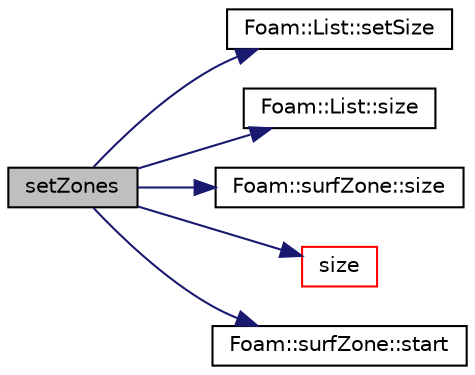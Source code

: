 digraph "setZones"
{
  bgcolor="transparent";
  edge [fontname="Helvetica",fontsize="10",labelfontname="Helvetica",labelfontsize="10"];
  node [fontname="Helvetica",fontsize="10",shape=record];
  rankdir="LR";
  Node2471 [label="setZones",height=0.2,width=0.4,color="black", fillcolor="grey75", style="filled", fontcolor="black"];
  Node2471 -> Node2472 [color="midnightblue",fontsize="10",style="solid",fontname="Helvetica"];
  Node2472 [label="Foam::List::setSize",height=0.2,width=0.4,color="black",URL="$a26833.html#aedb985ffeaf1bdbfeccc2a8730405703",tooltip="Reset size of List. "];
  Node2471 -> Node2473 [color="midnightblue",fontsize="10",style="solid",fontname="Helvetica"];
  Node2473 [label="Foam::List::size",height=0.2,width=0.4,color="black",URL="$a26833.html#a8a5f6fa29bd4b500caf186f60245b384",tooltip="Override size to be inconsistent with allocated storage. "];
  Node2471 -> Node2474 [color="midnightblue",fontsize="10",style="solid",fontname="Helvetica"];
  Node2474 [label="Foam::surfZone::size",height=0.2,width=0.4,color="black",URL="$a30965.html#a9facbf0a118d395c89884e45a5ca4e4b",tooltip="Return size of this zone in the face list. "];
  Node2471 -> Node2475 [color="midnightblue",fontsize="10",style="solid",fontname="Helvetica"];
  Node2475 [label="size",height=0.2,width=0.4,color="red",URL="$a30841.html#a9facbf0a118d395c89884e45a5ca4e4b",tooltip="The surface size is the number of faces. "];
  Node2471 -> Node2478 [color="midnightblue",fontsize="10",style="solid",fontname="Helvetica"];
  Node2478 [label="Foam::surfZone::start",height=0.2,width=0.4,color="black",URL="$a30965.html#a6bfd3e3abb11e98bdb4b98671cec1234",tooltip="Return start label of this zone in the face list. "];
}
